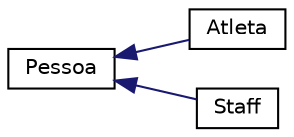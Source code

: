 digraph "Graphical Class Hierarchy"
{
 // LATEX_PDF_SIZE
  edge [fontname="Helvetica",fontsize="10",labelfontname="Helvetica",labelfontsize="10"];
  node [fontname="Helvetica",fontsize="10",shape=record];
  rankdir="LR";
  Node0 [label="Pessoa",height=0.2,width=0.4,color="black", fillcolor="white", style="filled",URL="$class_pessoa.html",tooltip=" "];
  Node0 -> Node1 [dir="back",color="midnightblue",fontsize="10",style="solid",fontname="Helvetica"];
  Node1 [label="Atleta",height=0.2,width=0.4,color="black", fillcolor="white", style="filled",URL="$class_atleta.html",tooltip=" "];
  Node0 -> Node2 [dir="back",color="midnightblue",fontsize="10",style="solid",fontname="Helvetica"];
  Node2 [label="Staff",height=0.2,width=0.4,color="black", fillcolor="white", style="filled",URL="$class_staff.html",tooltip=" "];
}
